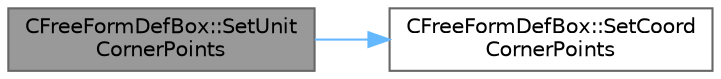 digraph "CFreeFormDefBox::SetUnitCornerPoints"
{
 // LATEX_PDF_SIZE
  bgcolor="transparent";
  edge [fontname=Helvetica,fontsize=10,labelfontname=Helvetica,labelfontsize=10];
  node [fontname=Helvetica,fontsize=10,shape=box,height=0.2,width=0.4];
  rankdir="LR";
  Node1 [id="Node000001",label="CFreeFormDefBox::SetUnit\lCornerPoints",height=0.2,width=0.4,color="gray40", fillcolor="grey60", style="filled", fontcolor="black",tooltip="Set the corner point for the unitary FFDBox."];
  Node1 -> Node2 [id="edge1_Node000001_Node000002",color="steelblue1",style="solid",tooltip=" "];
  Node2 [id="Node000002",label="CFreeFormDefBox::SetCoord\lCornerPoints",height=0.2,width=0.4,color="grey40", fillcolor="white", style="filled",URL="$classCFreeFormDefBox.html#a4dd4d6054d473146b7096c0091c04933",tooltip="Set the coordinates of the corner points."];
}
